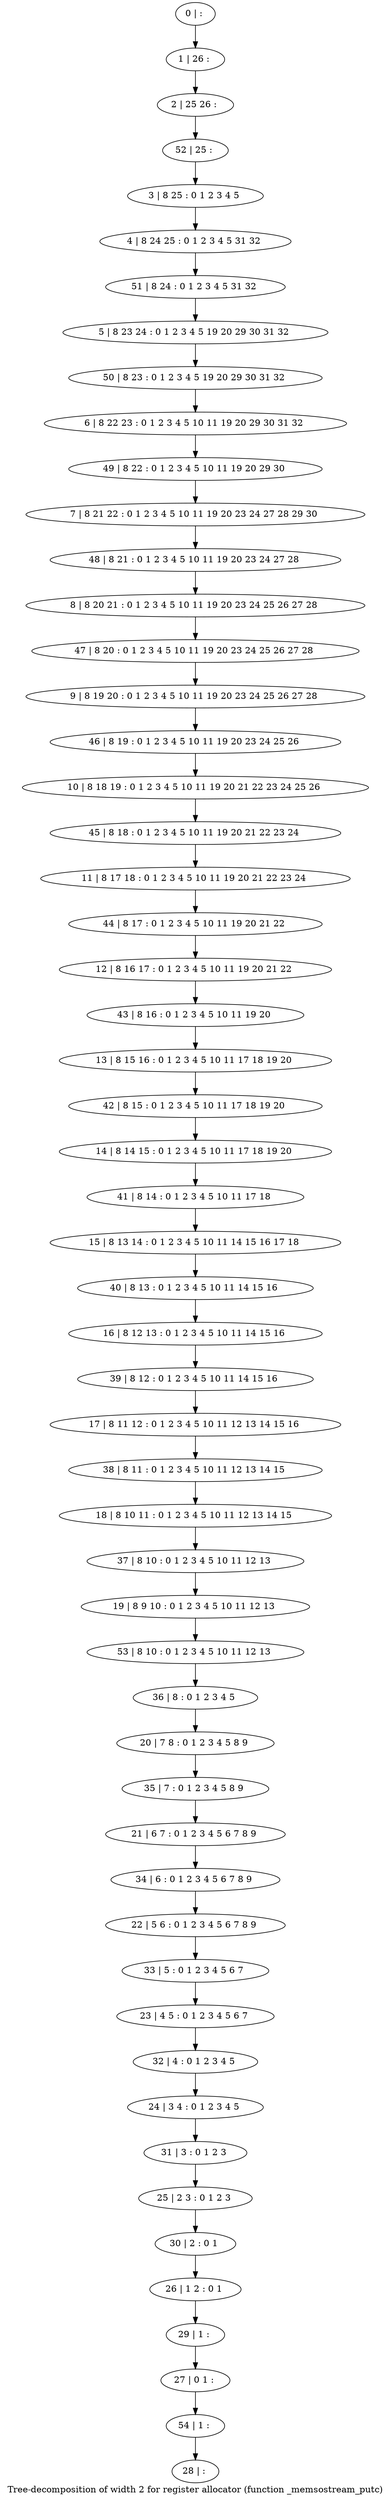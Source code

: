 digraph G {
graph [label="Tree-decomposition of width 2 for register allocator (function _memsostream_putc)"]
0[label="0 | : "];
1[label="1 | 26 : "];
2[label="2 | 25 26 : "];
3[label="3 | 8 25 : 0 1 2 3 4 5 "];
4[label="4 | 8 24 25 : 0 1 2 3 4 5 31 32 "];
5[label="5 | 8 23 24 : 0 1 2 3 4 5 19 20 29 30 31 32 "];
6[label="6 | 8 22 23 : 0 1 2 3 4 5 10 11 19 20 29 30 31 32 "];
7[label="7 | 8 21 22 : 0 1 2 3 4 5 10 11 19 20 23 24 27 28 29 30 "];
8[label="8 | 8 20 21 : 0 1 2 3 4 5 10 11 19 20 23 24 25 26 27 28 "];
9[label="9 | 8 19 20 : 0 1 2 3 4 5 10 11 19 20 23 24 25 26 27 28 "];
10[label="10 | 8 18 19 : 0 1 2 3 4 5 10 11 19 20 21 22 23 24 25 26 "];
11[label="11 | 8 17 18 : 0 1 2 3 4 5 10 11 19 20 21 22 23 24 "];
12[label="12 | 8 16 17 : 0 1 2 3 4 5 10 11 19 20 21 22 "];
13[label="13 | 8 15 16 : 0 1 2 3 4 5 10 11 17 18 19 20 "];
14[label="14 | 8 14 15 : 0 1 2 3 4 5 10 11 17 18 19 20 "];
15[label="15 | 8 13 14 : 0 1 2 3 4 5 10 11 14 15 16 17 18 "];
16[label="16 | 8 12 13 : 0 1 2 3 4 5 10 11 14 15 16 "];
17[label="17 | 8 11 12 : 0 1 2 3 4 5 10 11 12 13 14 15 16 "];
18[label="18 | 8 10 11 : 0 1 2 3 4 5 10 11 12 13 14 15 "];
19[label="19 | 8 9 10 : 0 1 2 3 4 5 10 11 12 13 "];
20[label="20 | 7 8 : 0 1 2 3 4 5 8 9 "];
21[label="21 | 6 7 : 0 1 2 3 4 5 6 7 8 9 "];
22[label="22 | 5 6 : 0 1 2 3 4 5 6 7 8 9 "];
23[label="23 | 4 5 : 0 1 2 3 4 5 6 7 "];
24[label="24 | 3 4 : 0 1 2 3 4 5 "];
25[label="25 | 2 3 : 0 1 2 3 "];
26[label="26 | 1 2 : 0 1 "];
27[label="27 | 0 1 : "];
28[label="28 | : "];
29[label="29 | 1 : "];
30[label="30 | 2 : 0 1 "];
31[label="31 | 3 : 0 1 2 3 "];
32[label="32 | 4 : 0 1 2 3 4 5 "];
33[label="33 | 5 : 0 1 2 3 4 5 6 7 "];
34[label="34 | 6 : 0 1 2 3 4 5 6 7 8 9 "];
35[label="35 | 7 : 0 1 2 3 4 5 8 9 "];
36[label="36 | 8 : 0 1 2 3 4 5 "];
37[label="37 | 8 10 : 0 1 2 3 4 5 10 11 12 13 "];
38[label="38 | 8 11 : 0 1 2 3 4 5 10 11 12 13 14 15 "];
39[label="39 | 8 12 : 0 1 2 3 4 5 10 11 14 15 16 "];
40[label="40 | 8 13 : 0 1 2 3 4 5 10 11 14 15 16 "];
41[label="41 | 8 14 : 0 1 2 3 4 5 10 11 17 18 "];
42[label="42 | 8 15 : 0 1 2 3 4 5 10 11 17 18 19 20 "];
43[label="43 | 8 16 : 0 1 2 3 4 5 10 11 19 20 "];
44[label="44 | 8 17 : 0 1 2 3 4 5 10 11 19 20 21 22 "];
45[label="45 | 8 18 : 0 1 2 3 4 5 10 11 19 20 21 22 23 24 "];
46[label="46 | 8 19 : 0 1 2 3 4 5 10 11 19 20 23 24 25 26 "];
47[label="47 | 8 20 : 0 1 2 3 4 5 10 11 19 20 23 24 25 26 27 28 "];
48[label="48 | 8 21 : 0 1 2 3 4 5 10 11 19 20 23 24 27 28 "];
49[label="49 | 8 22 : 0 1 2 3 4 5 10 11 19 20 29 30 "];
50[label="50 | 8 23 : 0 1 2 3 4 5 19 20 29 30 31 32 "];
51[label="51 | 8 24 : 0 1 2 3 4 5 31 32 "];
52[label="52 | 25 : "];
53[label="53 | 8 10 : 0 1 2 3 4 5 10 11 12 13 "];
54[label="54 | 1 : "];
0->1 ;
1->2 ;
3->4 ;
29->27 ;
26->29 ;
30->26 ;
25->30 ;
31->25 ;
24->31 ;
32->24 ;
23->32 ;
33->23 ;
22->33 ;
34->22 ;
21->34 ;
35->21 ;
20->35 ;
36->20 ;
37->19 ;
18->37 ;
38->18 ;
17->38 ;
39->17 ;
16->39 ;
40->16 ;
15->40 ;
41->15 ;
14->41 ;
42->14 ;
13->42 ;
43->13 ;
12->43 ;
44->12 ;
11->44 ;
45->11 ;
10->45 ;
46->10 ;
9->46 ;
47->9 ;
8->47 ;
48->8 ;
7->48 ;
49->7 ;
6->49 ;
50->6 ;
5->50 ;
51->5 ;
4->51 ;
52->3 ;
2->52 ;
53->36 ;
19->53 ;
54->28 ;
27->54 ;
}
